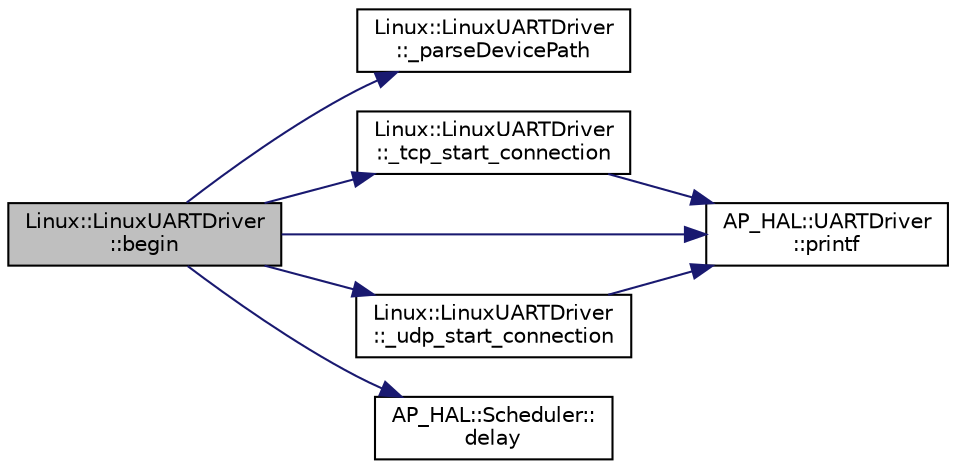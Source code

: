 digraph "Linux::LinuxUARTDriver::begin"
{
 // INTERACTIVE_SVG=YES
  edge [fontname="Helvetica",fontsize="10",labelfontname="Helvetica",labelfontsize="10"];
  node [fontname="Helvetica",fontsize="10",shape=record];
  rankdir="LR";
  Node1 [label="Linux::LinuxUARTDriver\l::begin",height=0.2,width=0.4,color="black", fillcolor="grey75", style="filled" fontcolor="black"];
  Node1 -> Node2 [color="midnightblue",fontsize="10",style="solid",fontname="Helvetica"];
  Node2 [label="Linux::LinuxUARTDriver\l::_parseDevicePath",height=0.2,width=0.4,color="black", fillcolor="white", style="filled",URL="$classLinux_1_1LinuxUARTDriver.html#a5a67e59ba0001c04115aa1592b30d1b2"];
  Node1 -> Node3 [color="midnightblue",fontsize="10",style="solid",fontname="Helvetica"];
  Node3 [label="Linux::LinuxUARTDriver\l::_tcp_start_connection",height=0.2,width=0.4,color="black", fillcolor="white", style="filled",URL="$classLinux_1_1LinuxUARTDriver.html#ae82a66eea48c311171505360dc75661d"];
  Node3 -> Node4 [color="midnightblue",fontsize="10",style="solid",fontname="Helvetica"];
  Node4 [label="AP_HAL::UARTDriver\l::printf",height=0.2,width=0.4,color="black", fillcolor="white", style="filled",URL="$classAP__HAL_1_1UARTDriver.html#a4b1ae6fcec3dfe651d08faf589f4ad6d"];
  Node1 -> Node4 [color="midnightblue",fontsize="10",style="solid",fontname="Helvetica"];
  Node1 -> Node5 [color="midnightblue",fontsize="10",style="solid",fontname="Helvetica"];
  Node5 [label="Linux::LinuxUARTDriver\l::_udp_start_connection",height=0.2,width=0.4,color="black", fillcolor="white", style="filled",URL="$classLinux_1_1LinuxUARTDriver.html#aefa6ee6dd9efa00eb031649bc121e17c"];
  Node5 -> Node4 [color="midnightblue",fontsize="10",style="solid",fontname="Helvetica"];
  Node1 -> Node6 [color="midnightblue",fontsize="10",style="solid",fontname="Helvetica"];
  Node6 [label="AP_HAL::Scheduler::\ldelay",height=0.2,width=0.4,color="black", fillcolor="white", style="filled",URL="$classAP__HAL_1_1Scheduler.html#ab3175e2e6223ccfe82f957e41cc12b26"];
}
